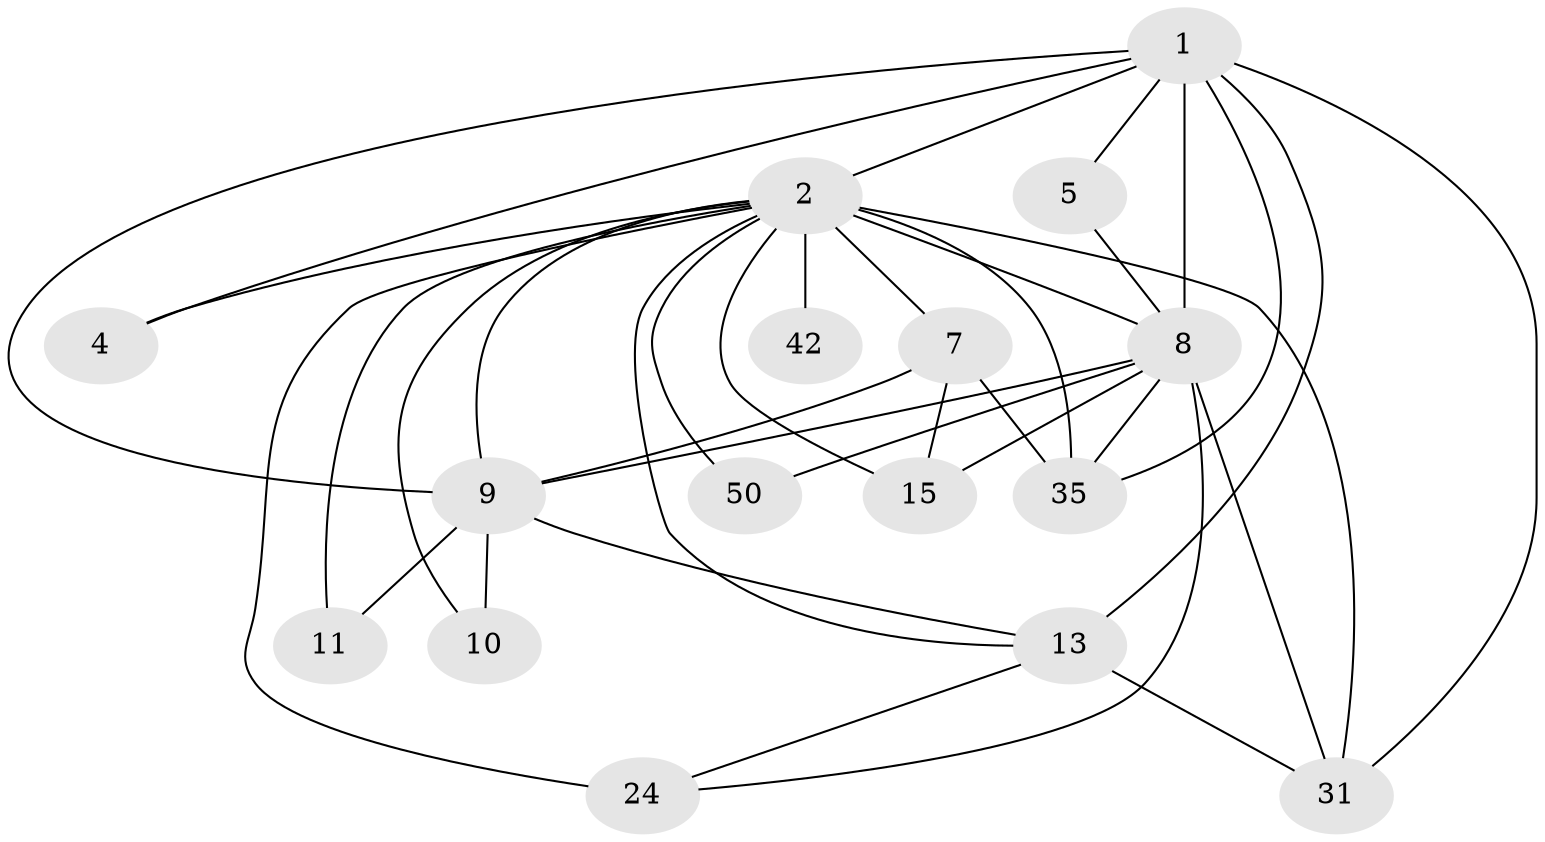 // original degree distribution, {4: 0.35185185185185186, 6: 0.09259259259259259, 2: 0.16666666666666666, 5: 0.1111111111111111, 3: 0.2037037037037037, 7: 0.05555555555555555, 8: 0.018518518518518517}
// Generated by graph-tools (version 1.1) at 2025/18/03/04/25 18:18:36]
// undirected, 16 vertices, 36 edges
graph export_dot {
graph [start="1"]
  node [color=gray90,style=filled];
  1 [super="+6+21+26+3"];
  2 [super="+49+12+29+20+16"];
  4;
  5;
  7 [super="+53+28"];
  8 [super="+37+17"];
  9 [super="+36+22"];
  10;
  11 [super="+41"];
  13 [super="+46"];
  15;
  24 [super="+45"];
  31 [super="+47"];
  35;
  42;
  50;
  1 -- 4;
  1 -- 13 [weight=3];
  1 -- 31 [weight=2];
  1 -- 8 [weight=3];
  1 -- 2 [weight=3];
  1 -- 35;
  1 -- 5;
  1 -- 9 [weight=2];
  2 -- 50;
  2 -- 15;
  2 -- 9 [weight=5];
  2 -- 42 [weight=2];
  2 -- 24 [weight=3];
  2 -- 7 [weight=3];
  2 -- 4;
  2 -- 8 [weight=7];
  2 -- 11 [weight=2];
  2 -- 35;
  2 -- 10;
  2 -- 31;
  2 -- 13;
  5 -- 8;
  7 -- 15;
  7 -- 9 [weight=3];
  7 -- 35;
  8 -- 24 [weight=2];
  8 -- 35;
  8 -- 15;
  8 -- 50;
  8 -- 31;
  8 -- 9 [weight=3];
  9 -- 11;
  9 -- 13;
  9 -- 10;
  13 -- 24;
  13 -- 31 [weight=2];
}
